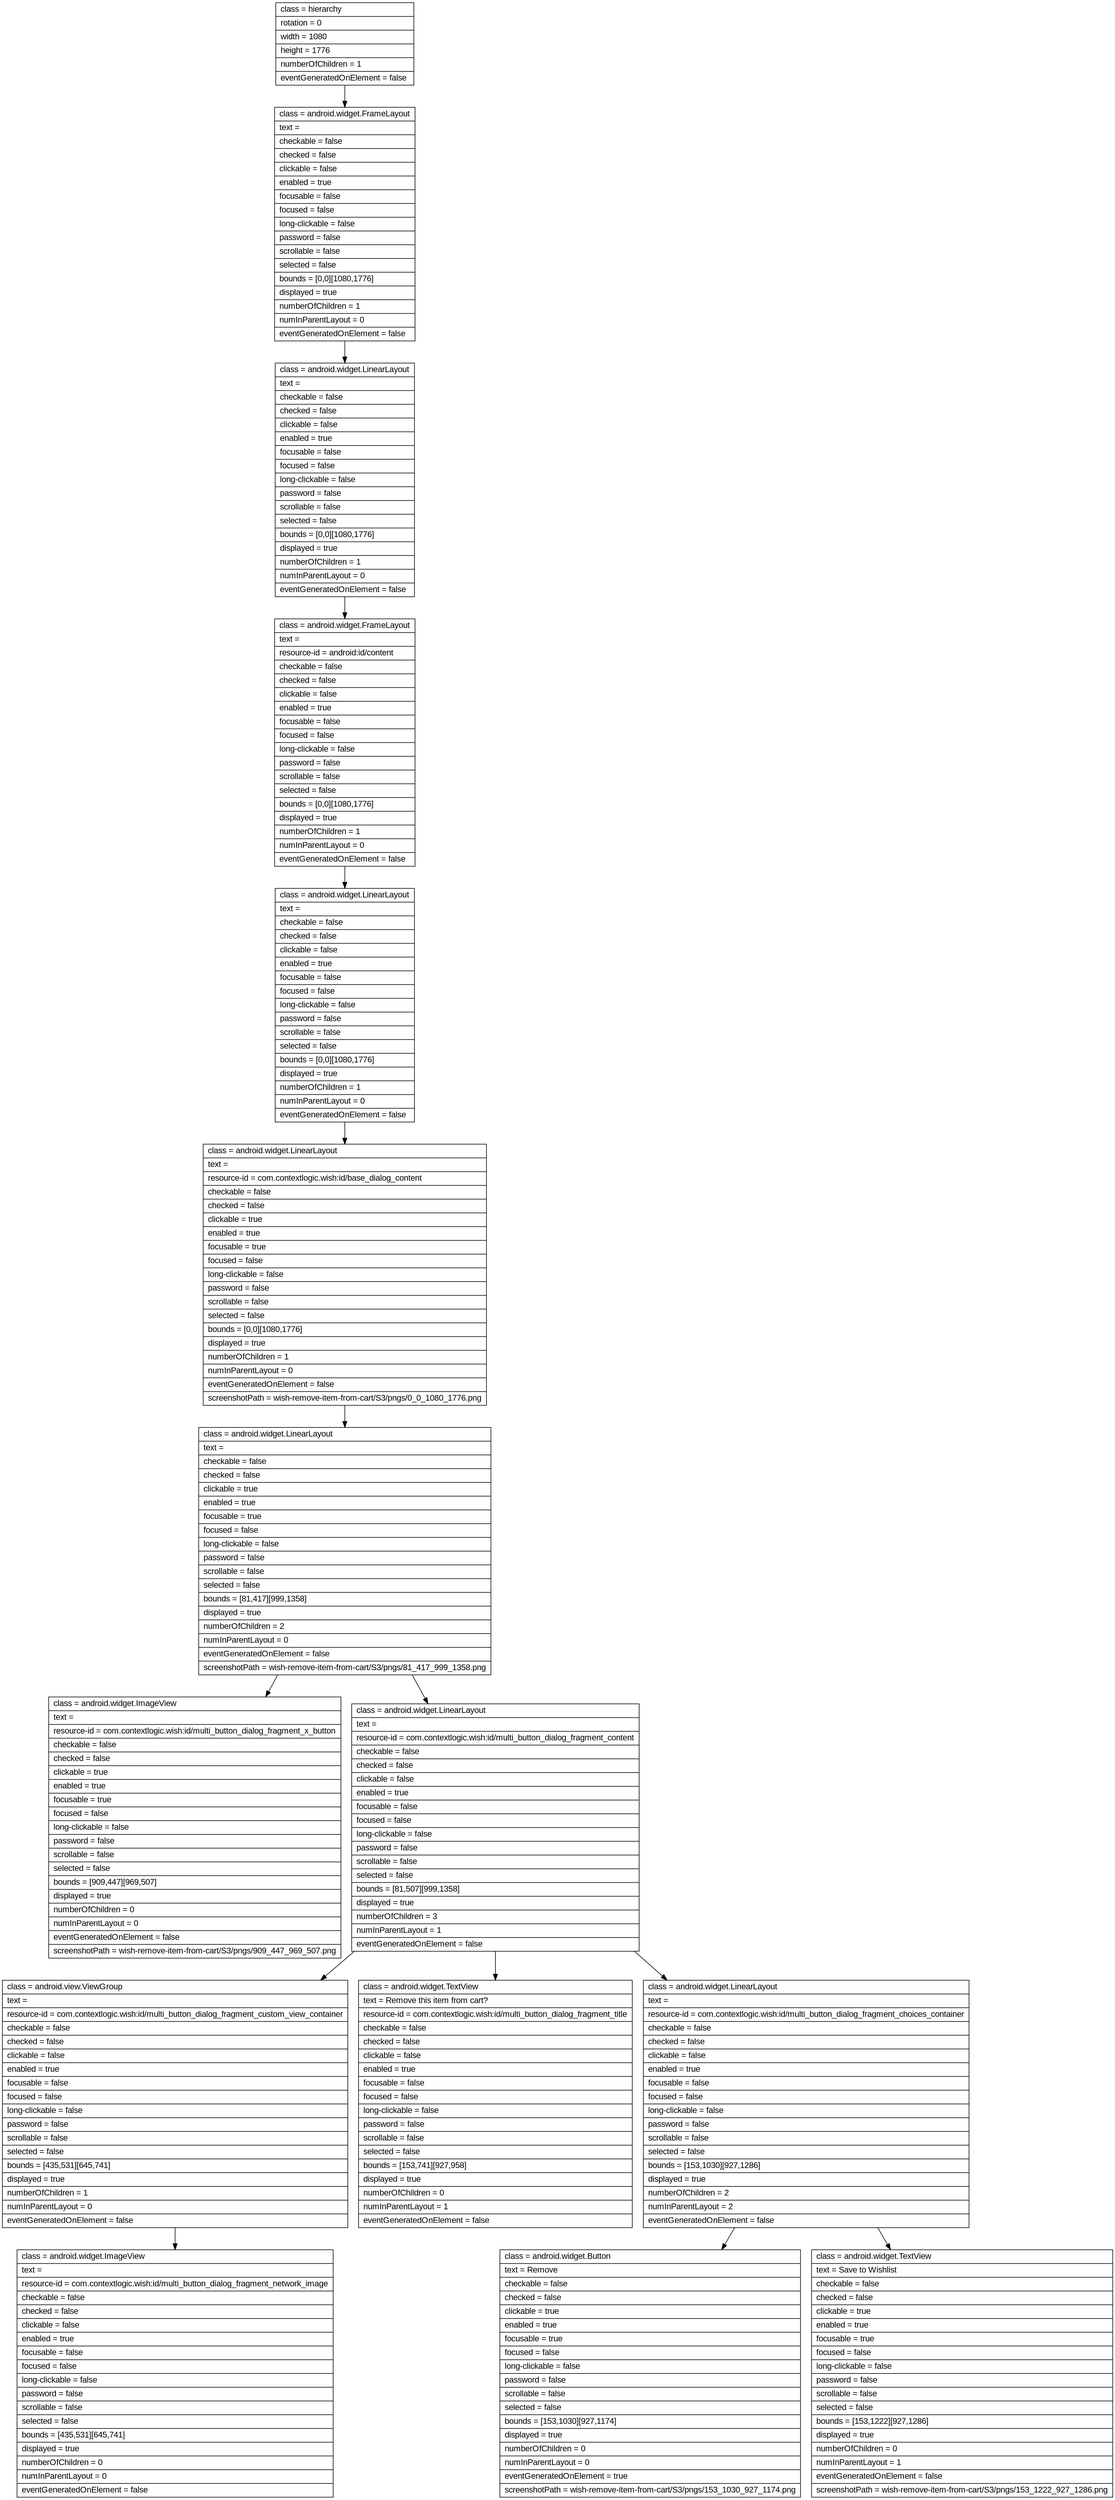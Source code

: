 digraph Layout {

	node [shape=record fontname=Arial];

	0	[label="{class = hierarchy\l|rotation = 0\l|width = 1080\l|height = 1776\l|numberOfChildren = 1\l|eventGeneratedOnElement = false \l}"]
	1	[label="{class = android.widget.FrameLayout\l|text = \l|checkable = false\l|checked = false\l|clickable = false\l|enabled = true\l|focusable = false\l|focused = false\l|long-clickable = false\l|password = false\l|scrollable = false\l|selected = false\l|bounds = [0,0][1080,1776]\l|displayed = true\l|numberOfChildren = 1\l|numInParentLayout = 0\l|eventGeneratedOnElement = false \l}"]
	2	[label="{class = android.widget.LinearLayout\l|text = \l|checkable = false\l|checked = false\l|clickable = false\l|enabled = true\l|focusable = false\l|focused = false\l|long-clickable = false\l|password = false\l|scrollable = false\l|selected = false\l|bounds = [0,0][1080,1776]\l|displayed = true\l|numberOfChildren = 1\l|numInParentLayout = 0\l|eventGeneratedOnElement = false \l}"]
	3	[label="{class = android.widget.FrameLayout\l|text = \l|resource-id = android:id/content\l|checkable = false\l|checked = false\l|clickable = false\l|enabled = true\l|focusable = false\l|focused = false\l|long-clickable = false\l|password = false\l|scrollable = false\l|selected = false\l|bounds = [0,0][1080,1776]\l|displayed = true\l|numberOfChildren = 1\l|numInParentLayout = 0\l|eventGeneratedOnElement = false \l}"]
	4	[label="{class = android.widget.LinearLayout\l|text = \l|checkable = false\l|checked = false\l|clickable = false\l|enabled = true\l|focusable = false\l|focused = false\l|long-clickable = false\l|password = false\l|scrollable = false\l|selected = false\l|bounds = [0,0][1080,1776]\l|displayed = true\l|numberOfChildren = 1\l|numInParentLayout = 0\l|eventGeneratedOnElement = false \l}"]
	5	[label="{class = android.widget.LinearLayout\l|text = \l|resource-id = com.contextlogic.wish:id/base_dialog_content\l|checkable = false\l|checked = false\l|clickable = true\l|enabled = true\l|focusable = true\l|focused = false\l|long-clickable = false\l|password = false\l|scrollable = false\l|selected = false\l|bounds = [0,0][1080,1776]\l|displayed = true\l|numberOfChildren = 1\l|numInParentLayout = 0\l|eventGeneratedOnElement = false \l|screenshotPath = wish-remove-item-from-cart/S3/pngs/0_0_1080_1776.png\l}"]
	6	[label="{class = android.widget.LinearLayout\l|text = \l|checkable = false\l|checked = false\l|clickable = true\l|enabled = true\l|focusable = true\l|focused = false\l|long-clickable = false\l|password = false\l|scrollable = false\l|selected = false\l|bounds = [81,417][999,1358]\l|displayed = true\l|numberOfChildren = 2\l|numInParentLayout = 0\l|eventGeneratedOnElement = false \l|screenshotPath = wish-remove-item-from-cart/S3/pngs/81_417_999_1358.png\l}"]
	7	[label="{class = android.widget.ImageView\l|text = \l|resource-id = com.contextlogic.wish:id/multi_button_dialog_fragment_x_button\l|checkable = false\l|checked = false\l|clickable = true\l|enabled = true\l|focusable = true\l|focused = false\l|long-clickable = false\l|password = false\l|scrollable = false\l|selected = false\l|bounds = [909,447][969,507]\l|displayed = true\l|numberOfChildren = 0\l|numInParentLayout = 0\l|eventGeneratedOnElement = false \l|screenshotPath = wish-remove-item-from-cart/S3/pngs/909_447_969_507.png\l}"]
	8	[label="{class = android.widget.LinearLayout\l|text = \l|resource-id = com.contextlogic.wish:id/multi_button_dialog_fragment_content\l|checkable = false\l|checked = false\l|clickable = false\l|enabled = true\l|focusable = false\l|focused = false\l|long-clickable = false\l|password = false\l|scrollable = false\l|selected = false\l|bounds = [81,507][999,1358]\l|displayed = true\l|numberOfChildren = 3\l|numInParentLayout = 1\l|eventGeneratedOnElement = false \l}"]
	9	[label="{class = android.view.ViewGroup\l|text = \l|resource-id = com.contextlogic.wish:id/multi_button_dialog_fragment_custom_view_container\l|checkable = false\l|checked = false\l|clickable = false\l|enabled = true\l|focusable = false\l|focused = false\l|long-clickable = false\l|password = false\l|scrollable = false\l|selected = false\l|bounds = [435,531][645,741]\l|displayed = true\l|numberOfChildren = 1\l|numInParentLayout = 0\l|eventGeneratedOnElement = false \l}"]
	10	[label="{class = android.widget.TextView\l|text = Remove this item from cart?\l|resource-id = com.contextlogic.wish:id/multi_button_dialog_fragment_title\l|checkable = false\l|checked = false\l|clickable = false\l|enabled = true\l|focusable = false\l|focused = false\l|long-clickable = false\l|password = false\l|scrollable = false\l|selected = false\l|bounds = [153,741][927,958]\l|displayed = true\l|numberOfChildren = 0\l|numInParentLayout = 1\l|eventGeneratedOnElement = false \l}"]
	11	[label="{class = android.widget.LinearLayout\l|text = \l|resource-id = com.contextlogic.wish:id/multi_button_dialog_fragment_choices_container\l|checkable = false\l|checked = false\l|clickable = false\l|enabled = true\l|focusable = false\l|focused = false\l|long-clickable = false\l|password = false\l|scrollable = false\l|selected = false\l|bounds = [153,1030][927,1286]\l|displayed = true\l|numberOfChildren = 2\l|numInParentLayout = 2\l|eventGeneratedOnElement = false \l}"]
	12	[label="{class = android.widget.ImageView\l|text = \l|resource-id = com.contextlogic.wish:id/multi_button_dialog_fragment_network_image\l|checkable = false\l|checked = false\l|clickable = false\l|enabled = true\l|focusable = false\l|focused = false\l|long-clickable = false\l|password = false\l|scrollable = false\l|selected = false\l|bounds = [435,531][645,741]\l|displayed = true\l|numberOfChildren = 0\l|numInParentLayout = 0\l|eventGeneratedOnElement = false \l}"]
	13	[label="{class = android.widget.Button\l|text = Remove\l|checkable = false\l|checked = false\l|clickable = true\l|enabled = true\l|focusable = true\l|focused = false\l|long-clickable = false\l|password = false\l|scrollable = false\l|selected = false\l|bounds = [153,1030][927,1174]\l|displayed = true\l|numberOfChildren = 0\l|numInParentLayout = 0\l|eventGeneratedOnElement = true \l|screenshotPath = wish-remove-item-from-cart/S3/pngs/153_1030_927_1174.png\l}"]
	14	[label="{class = android.widget.TextView\l|text = Save to Wishlist\l|checkable = false\l|checked = false\l|clickable = true\l|enabled = true\l|focusable = true\l|focused = false\l|long-clickable = false\l|password = false\l|scrollable = false\l|selected = false\l|bounds = [153,1222][927,1286]\l|displayed = true\l|numberOfChildren = 0\l|numInParentLayout = 1\l|eventGeneratedOnElement = false \l|screenshotPath = wish-remove-item-from-cart/S3/pngs/153_1222_927_1286.png\l}"]


	0 -> 1
	1 -> 2
	2 -> 3
	3 -> 4
	4 -> 5
	5 -> 6
	6 -> 7
	6 -> 8
	8 -> 9
	8 -> 10
	8 -> 11
	9 -> 12
	11 -> 13
	11 -> 14


}